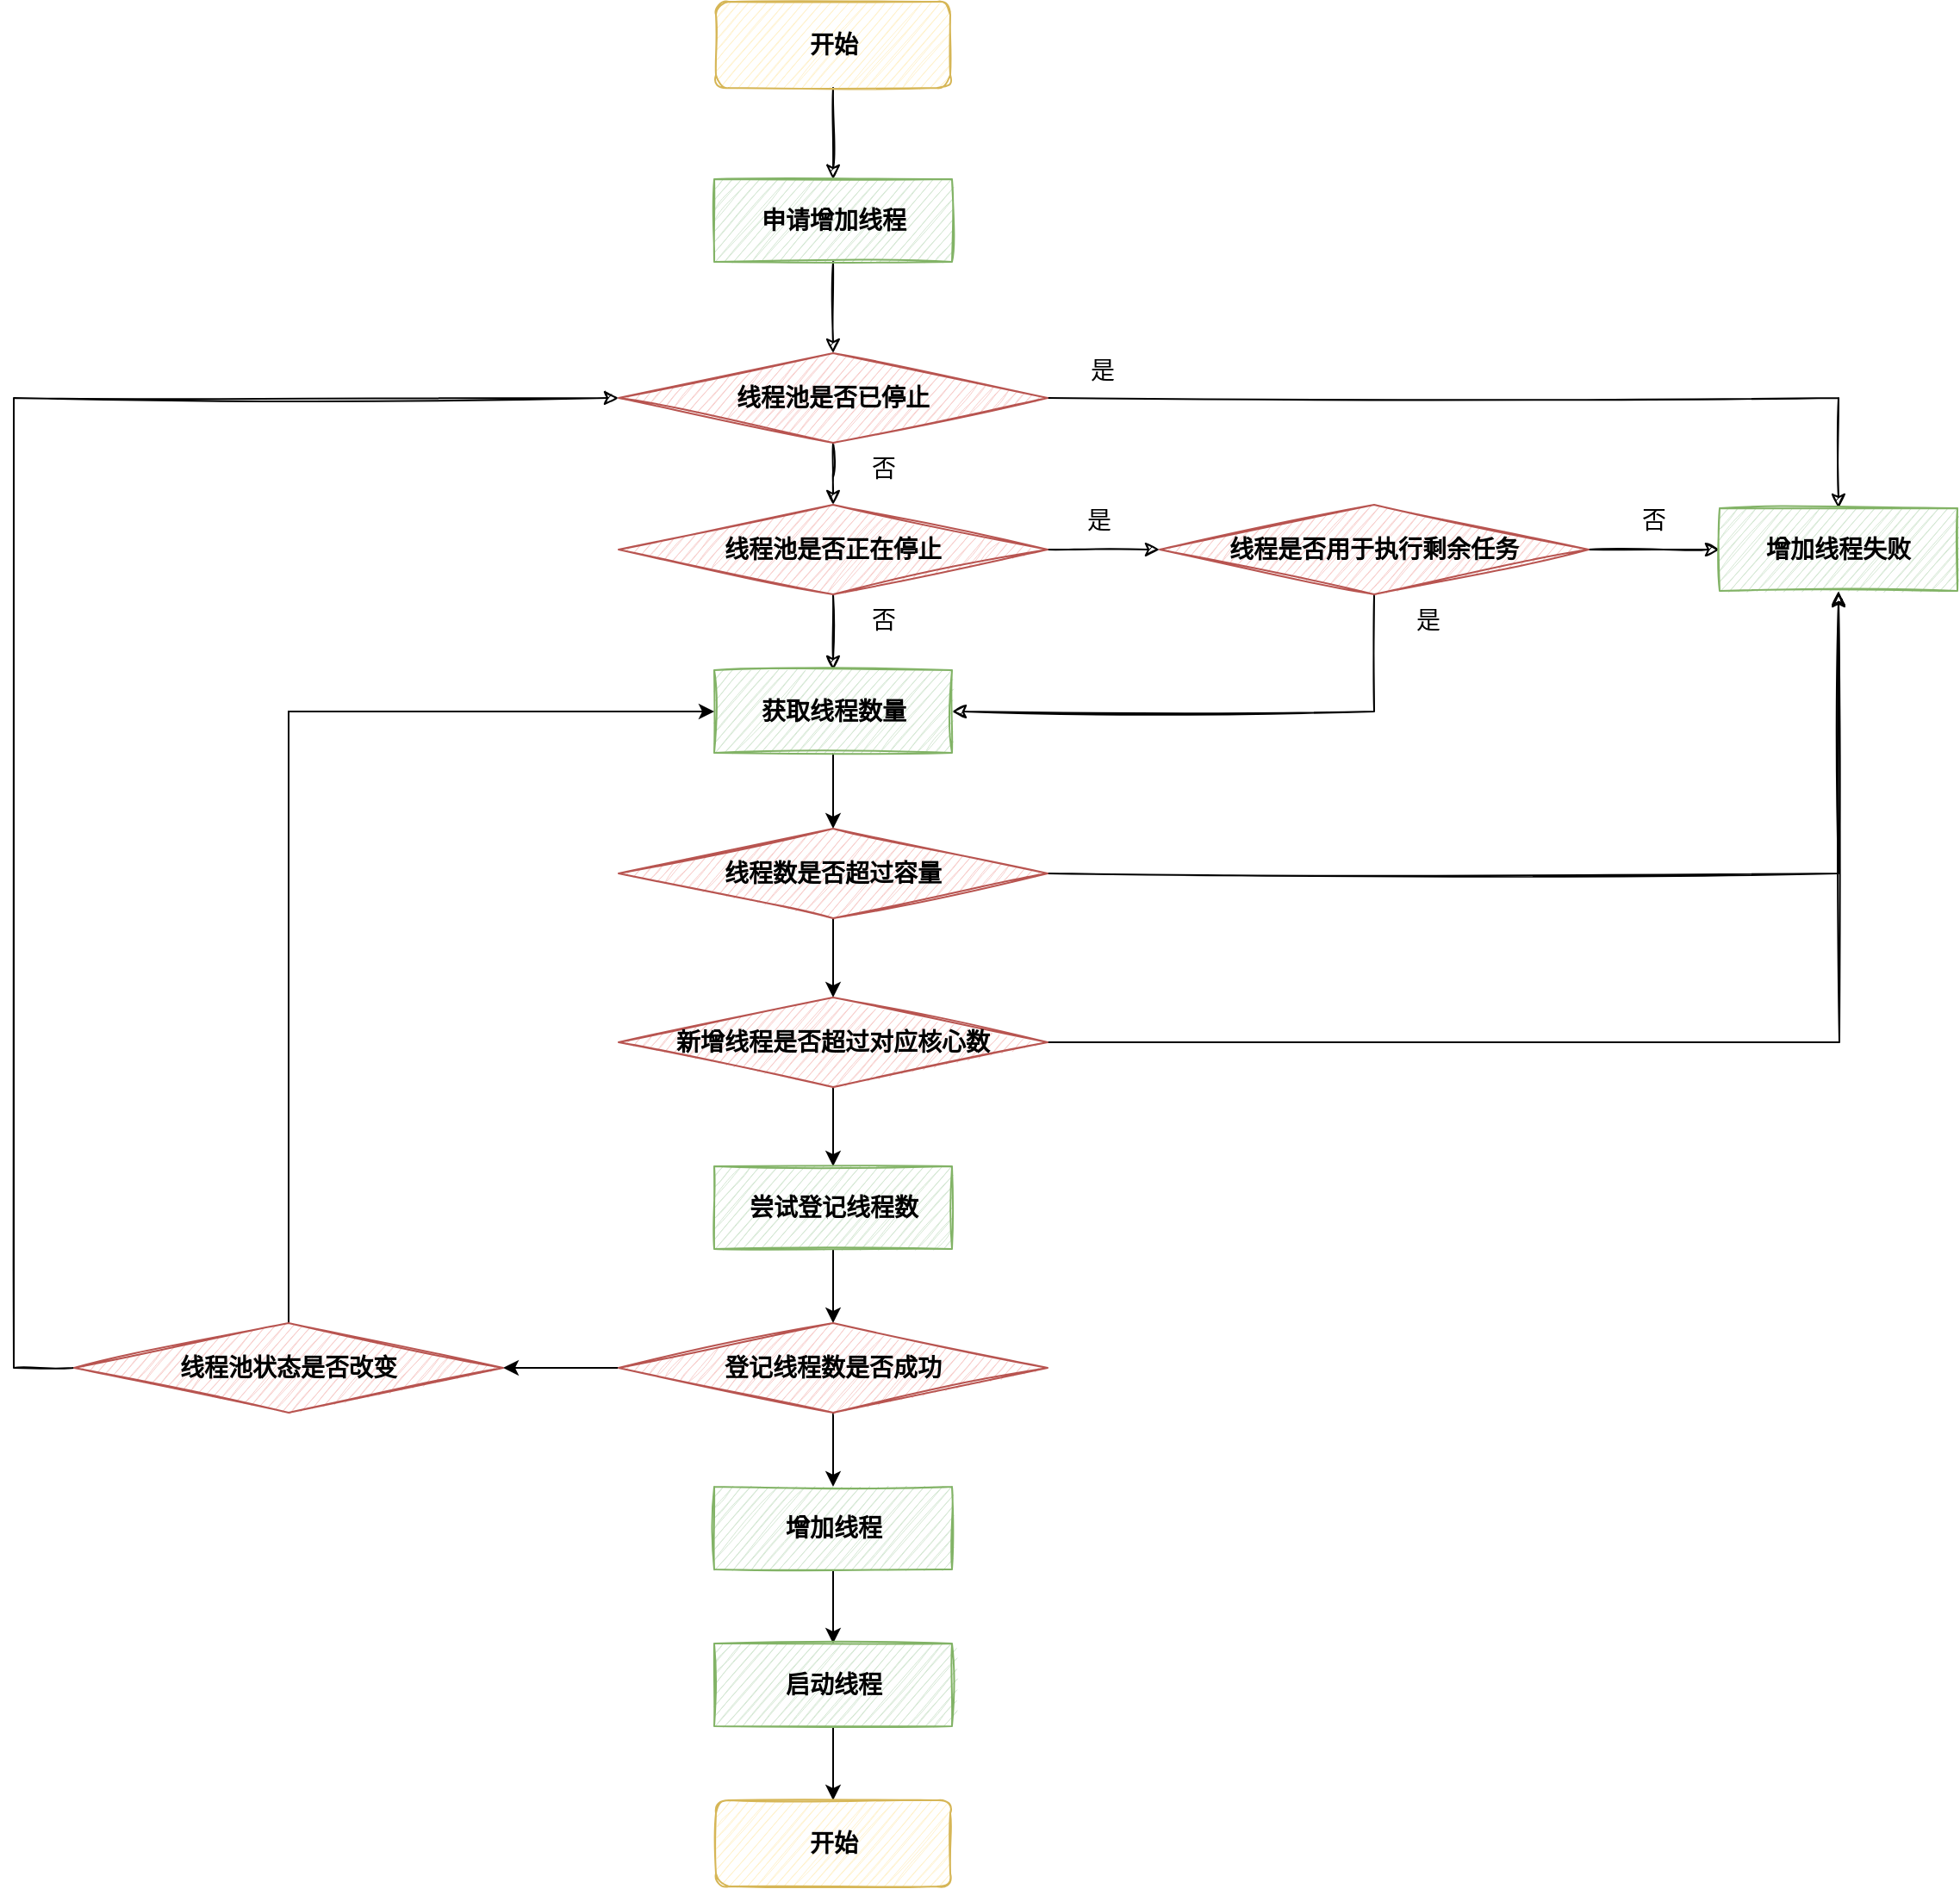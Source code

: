 <mxfile version="16.0.0" type="github">
  <diagram id="bxd2tpNLkaN-XFv4WDwM" name="第 1 页">
    <mxGraphModel dx="1822" dy="762" grid="0" gridSize="10" guides="1" tooltips="1" connect="1" arrows="1" fold="1" page="0" pageScale="1" pageWidth="827" pageHeight="1169" math="0" shadow="0">
      <root>
        <mxCell id="0" />
        <mxCell id="1" parent="0" />
        <mxCell id="Mx3tVR5YGephhx1hdb3c-16" value="" style="edgeStyle=orthogonalEdgeStyle;rounded=0;orthogonalLoop=1;jettySize=auto;html=1;sketch=1;" edge="1" parent="1" source="Mx3tVR5YGephhx1hdb3c-1" target="Mx3tVR5YGephhx1hdb3c-2">
          <mxGeometry relative="1" as="geometry" />
        </mxCell>
        <mxCell id="Mx3tVR5YGephhx1hdb3c-1" value="&lt;font style=&quot;font-size: 14px&quot;&gt;&lt;b&gt;开始&lt;/b&gt;&lt;/font&gt;" style="rounded=1;whiteSpace=wrap;html=1;fillColor=#fff2cc;strokeColor=#d6b656;sketch=1;" vertex="1" parent="1">
          <mxGeometry x="329.5" y="81" width="136" height="50" as="geometry" />
        </mxCell>
        <mxCell id="Mx3tVR5YGephhx1hdb3c-17" value="" style="edgeStyle=orthogonalEdgeStyle;rounded=0;orthogonalLoop=1;jettySize=auto;html=1;sketch=1;" edge="1" parent="1" source="Mx3tVR5YGephhx1hdb3c-2" target="Mx3tVR5YGephhx1hdb3c-3">
          <mxGeometry relative="1" as="geometry" />
        </mxCell>
        <mxCell id="Mx3tVR5YGephhx1hdb3c-2" value="&lt;b&gt;申请增加线程&lt;/b&gt;" style="rounded=0;whiteSpace=wrap;html=1;fontSize=14;fillColor=#d5e8d4;strokeColor=#82b366;sketch=1;" vertex="1" parent="1">
          <mxGeometry x="328.5" y="184" width="138" height="48" as="geometry" />
        </mxCell>
        <mxCell id="Mx3tVR5YGephhx1hdb3c-18" value="" style="edgeStyle=orthogonalEdgeStyle;rounded=0;orthogonalLoop=1;jettySize=auto;html=1;sketch=1;" edge="1" parent="1" source="Mx3tVR5YGephhx1hdb3c-3" target="Mx3tVR5YGephhx1hdb3c-4">
          <mxGeometry relative="1" as="geometry" />
        </mxCell>
        <mxCell id="Mx3tVR5YGephhx1hdb3c-29" style="edgeStyle=orthogonalEdgeStyle;rounded=0;orthogonalLoop=1;jettySize=auto;html=1;entryX=0.5;entryY=0;entryDx=0;entryDy=0;sketch=1;" edge="1" parent="1" source="Mx3tVR5YGephhx1hdb3c-3" target="Mx3tVR5YGephhx1hdb3c-6">
          <mxGeometry relative="1" as="geometry" />
        </mxCell>
        <mxCell id="Mx3tVR5YGephhx1hdb3c-3" value="&lt;b&gt;线程池是否已停止&lt;/b&gt;" style="rhombus;whiteSpace=wrap;html=1;sketch=1;fontSize=14;fillColor=#f8cecc;strokeColor=#b85450;" vertex="1" parent="1">
          <mxGeometry x="273" y="285" width="249" height="52" as="geometry" />
        </mxCell>
        <mxCell id="Mx3tVR5YGephhx1hdb3c-19" value="" style="edgeStyle=orthogonalEdgeStyle;rounded=0;orthogonalLoop=1;jettySize=auto;html=1;sketch=1;" edge="1" parent="1" source="Mx3tVR5YGephhx1hdb3c-4" target="Mx3tVR5YGephhx1hdb3c-7">
          <mxGeometry relative="1" as="geometry" />
        </mxCell>
        <mxCell id="Mx3tVR5YGephhx1hdb3c-27" value="" style="edgeStyle=orthogonalEdgeStyle;rounded=0;orthogonalLoop=1;jettySize=auto;html=1;sketch=1;" edge="1" parent="1" source="Mx3tVR5YGephhx1hdb3c-4" target="Mx3tVR5YGephhx1hdb3c-5">
          <mxGeometry relative="1" as="geometry" />
        </mxCell>
        <mxCell id="Mx3tVR5YGephhx1hdb3c-4" value="&lt;b&gt;线程池是否正在停止&lt;/b&gt;" style="rhombus;whiteSpace=wrap;html=1;sketch=1;fontSize=14;fillColor=#f8cecc;strokeColor=#b85450;" vertex="1" parent="1">
          <mxGeometry x="273" y="373" width="249" height="52" as="geometry" />
        </mxCell>
        <mxCell id="Mx3tVR5YGephhx1hdb3c-28" value="" style="edgeStyle=orthogonalEdgeStyle;rounded=0;orthogonalLoop=1;jettySize=auto;html=1;sketch=1;" edge="1" parent="1" source="Mx3tVR5YGephhx1hdb3c-5" target="Mx3tVR5YGephhx1hdb3c-6">
          <mxGeometry relative="1" as="geometry" />
        </mxCell>
        <mxCell id="Mx3tVR5YGephhx1hdb3c-30" style="edgeStyle=orthogonalEdgeStyle;rounded=0;orthogonalLoop=1;jettySize=auto;html=1;entryX=1;entryY=0.5;entryDx=0;entryDy=0;sketch=1;" edge="1" parent="1" source="Mx3tVR5YGephhx1hdb3c-5" target="Mx3tVR5YGephhx1hdb3c-7">
          <mxGeometry relative="1" as="geometry">
            <Array as="points">
              <mxPoint x="712" y="493" />
            </Array>
          </mxGeometry>
        </mxCell>
        <mxCell id="Mx3tVR5YGephhx1hdb3c-5" value="&lt;b&gt;线程是否用于执行剩余任务&lt;/b&gt;" style="rhombus;whiteSpace=wrap;html=1;sketch=1;fontSize=14;fillColor=#f8cecc;strokeColor=#b85450;" vertex="1" parent="1">
          <mxGeometry x="587" y="373" width="249" height="52" as="geometry" />
        </mxCell>
        <mxCell id="Mx3tVR5YGephhx1hdb3c-6" value="&lt;b&gt;增加线程失败&lt;/b&gt;" style="rounded=0;whiteSpace=wrap;html=1;fontSize=14;fillColor=#d5e8d4;strokeColor=#82b366;sketch=1;" vertex="1" parent="1">
          <mxGeometry x="912" y="375" width="138" height="48" as="geometry" />
        </mxCell>
        <mxCell id="Mx3tVR5YGephhx1hdb3c-20" value="" style="edgeStyle=orthogonalEdgeStyle;rounded=0;orthogonalLoop=1;jettySize=auto;html=1;" edge="1" parent="1" source="Mx3tVR5YGephhx1hdb3c-7" target="Mx3tVR5YGephhx1hdb3c-8">
          <mxGeometry relative="1" as="geometry" />
        </mxCell>
        <mxCell id="Mx3tVR5YGephhx1hdb3c-7" value="&lt;b&gt;获取线程数量&lt;/b&gt;" style="rounded=0;whiteSpace=wrap;html=1;fontSize=14;fillColor=#d5e8d4;strokeColor=#82b366;sketch=1;" vertex="1" parent="1">
          <mxGeometry x="328.5" y="469" width="138" height="48" as="geometry" />
        </mxCell>
        <mxCell id="Mx3tVR5YGephhx1hdb3c-21" value="" style="edgeStyle=orthogonalEdgeStyle;rounded=0;orthogonalLoop=1;jettySize=auto;html=1;" edge="1" parent="1" source="Mx3tVR5YGephhx1hdb3c-8" target="Mx3tVR5YGephhx1hdb3c-9">
          <mxGeometry relative="1" as="geometry" />
        </mxCell>
        <mxCell id="Mx3tVR5YGephhx1hdb3c-31" style="edgeStyle=orthogonalEdgeStyle;rounded=0;orthogonalLoop=1;jettySize=auto;html=1;entryX=0.5;entryY=1;entryDx=0;entryDy=0;sketch=1;" edge="1" parent="1" source="Mx3tVR5YGephhx1hdb3c-8" target="Mx3tVR5YGephhx1hdb3c-6">
          <mxGeometry relative="1" as="geometry" />
        </mxCell>
        <mxCell id="Mx3tVR5YGephhx1hdb3c-8" value="&lt;b&gt;线程数是否超过容量&lt;/b&gt;" style="rhombus;whiteSpace=wrap;html=1;sketch=1;fontSize=14;fillColor=#f8cecc;strokeColor=#b85450;" vertex="1" parent="1">
          <mxGeometry x="273" y="561" width="249" height="52" as="geometry" />
        </mxCell>
        <mxCell id="Mx3tVR5YGephhx1hdb3c-22" value="" style="edgeStyle=orthogonalEdgeStyle;rounded=0;orthogonalLoop=1;jettySize=auto;html=1;" edge="1" parent="1" source="Mx3tVR5YGephhx1hdb3c-9" target="Mx3tVR5YGephhx1hdb3c-10">
          <mxGeometry relative="1" as="geometry" />
        </mxCell>
        <mxCell id="Mx3tVR5YGephhx1hdb3c-32" style="edgeStyle=orthogonalEdgeStyle;rounded=0;orthogonalLoop=1;jettySize=auto;html=1;sketch=1;" edge="1" parent="1" source="Mx3tVR5YGephhx1hdb3c-9">
          <mxGeometry relative="1" as="geometry">
            <mxPoint x="981" y="424" as="targetPoint" />
          </mxGeometry>
        </mxCell>
        <mxCell id="Mx3tVR5YGephhx1hdb3c-9" value="&lt;b&gt;新增线程是否超过对应核心数&lt;/b&gt;" style="rhombus;whiteSpace=wrap;html=1;sketch=1;fontSize=14;fillColor=#f8cecc;strokeColor=#b85450;" vertex="1" parent="1">
          <mxGeometry x="273" y="659" width="249" height="52" as="geometry" />
        </mxCell>
        <mxCell id="Mx3tVR5YGephhx1hdb3c-23" value="" style="edgeStyle=orthogonalEdgeStyle;rounded=0;orthogonalLoop=1;jettySize=auto;html=1;" edge="1" parent="1" source="Mx3tVR5YGephhx1hdb3c-10" target="Mx3tVR5YGephhx1hdb3c-11">
          <mxGeometry relative="1" as="geometry" />
        </mxCell>
        <mxCell id="Mx3tVR5YGephhx1hdb3c-10" value="&lt;b&gt;尝试登记线程数&lt;/b&gt;" style="rounded=0;whiteSpace=wrap;html=1;fontSize=14;fillColor=#d5e8d4;strokeColor=#82b366;sketch=1;" vertex="1" parent="1">
          <mxGeometry x="328.5" y="757" width="138" height="48" as="geometry" />
        </mxCell>
        <mxCell id="Mx3tVR5YGephhx1hdb3c-24" value="" style="edgeStyle=orthogonalEdgeStyle;rounded=0;orthogonalLoop=1;jettySize=auto;html=1;" edge="1" parent="1" source="Mx3tVR5YGephhx1hdb3c-11" target="Mx3tVR5YGephhx1hdb3c-13">
          <mxGeometry relative="1" as="geometry" />
        </mxCell>
        <mxCell id="Mx3tVR5YGephhx1hdb3c-33" value="" style="edgeStyle=orthogonalEdgeStyle;rounded=0;orthogonalLoop=1;jettySize=auto;html=1;" edge="1" parent="1" source="Mx3tVR5YGephhx1hdb3c-11" target="Mx3tVR5YGephhx1hdb3c-12">
          <mxGeometry relative="1" as="geometry" />
        </mxCell>
        <mxCell id="Mx3tVR5YGephhx1hdb3c-11" value="&lt;b&gt;登记线程数是否成功&lt;/b&gt;" style="rhombus;whiteSpace=wrap;html=1;sketch=1;fontSize=14;fillColor=#f8cecc;strokeColor=#b85450;" vertex="1" parent="1">
          <mxGeometry x="273" y="848" width="249" height="52" as="geometry" />
        </mxCell>
        <mxCell id="Mx3tVR5YGephhx1hdb3c-34" style="edgeStyle=orthogonalEdgeStyle;rounded=0;orthogonalLoop=1;jettySize=auto;html=1;entryX=0;entryY=0.5;entryDx=0;entryDy=0;" edge="1" parent="1" source="Mx3tVR5YGephhx1hdb3c-12" target="Mx3tVR5YGephhx1hdb3c-7">
          <mxGeometry relative="1" as="geometry">
            <Array as="points">
              <mxPoint x="82" y="493" />
            </Array>
          </mxGeometry>
        </mxCell>
        <mxCell id="Mx3tVR5YGephhx1hdb3c-35" style="edgeStyle=orthogonalEdgeStyle;rounded=0;orthogonalLoop=1;jettySize=auto;html=1;entryX=0;entryY=0.5;entryDx=0;entryDy=0;sketch=1;" edge="1" parent="1" source="Mx3tVR5YGephhx1hdb3c-12" target="Mx3tVR5YGephhx1hdb3c-3">
          <mxGeometry relative="1" as="geometry">
            <Array as="points">
              <mxPoint x="-78" y="874" />
              <mxPoint x="-78" y="311" />
            </Array>
          </mxGeometry>
        </mxCell>
        <mxCell id="Mx3tVR5YGephhx1hdb3c-12" value="&lt;b&gt;线程池状态是否改变&lt;/b&gt;" style="rhombus;whiteSpace=wrap;html=1;sketch=1;fontSize=14;fillColor=#f8cecc;strokeColor=#b85450;" vertex="1" parent="1">
          <mxGeometry x="-43" y="848" width="249" height="52" as="geometry" />
        </mxCell>
        <mxCell id="Mx3tVR5YGephhx1hdb3c-25" value="" style="edgeStyle=orthogonalEdgeStyle;rounded=0;orthogonalLoop=1;jettySize=auto;html=1;" edge="1" parent="1" source="Mx3tVR5YGephhx1hdb3c-13" target="Mx3tVR5YGephhx1hdb3c-14">
          <mxGeometry relative="1" as="geometry" />
        </mxCell>
        <mxCell id="Mx3tVR5YGephhx1hdb3c-13" value="&lt;b&gt;增加线程&lt;/b&gt;" style="rounded=0;whiteSpace=wrap;html=1;fontSize=14;fillColor=#d5e8d4;strokeColor=#82b366;sketch=1;" vertex="1" parent="1">
          <mxGeometry x="328.5" y="943" width="138" height="48" as="geometry" />
        </mxCell>
        <mxCell id="Mx3tVR5YGephhx1hdb3c-26" value="" style="edgeStyle=orthogonalEdgeStyle;rounded=0;orthogonalLoop=1;jettySize=auto;html=1;" edge="1" parent="1" source="Mx3tVR5YGephhx1hdb3c-14" target="Mx3tVR5YGephhx1hdb3c-15">
          <mxGeometry relative="1" as="geometry" />
        </mxCell>
        <mxCell id="Mx3tVR5YGephhx1hdb3c-14" value="&lt;b&gt;启动线程&lt;/b&gt;" style="rounded=0;whiteSpace=wrap;html=1;fontSize=14;fillColor=#d5e8d4;strokeColor=#82b366;sketch=1;" vertex="1" parent="1">
          <mxGeometry x="328.5" y="1034" width="138" height="48" as="geometry" />
        </mxCell>
        <mxCell id="Mx3tVR5YGephhx1hdb3c-15" value="&lt;font style=&quot;font-size: 14px&quot;&gt;&lt;b&gt;开始&lt;/b&gt;&lt;/font&gt;" style="rounded=1;whiteSpace=wrap;html=1;fillColor=#fff2cc;strokeColor=#d6b656;sketch=1;" vertex="1" parent="1">
          <mxGeometry x="329.5" y="1125" width="136" height="50" as="geometry" />
        </mxCell>
        <mxCell id="Mx3tVR5YGephhx1hdb3c-36" value="是" style="text;html=1;strokeColor=none;fillColor=none;align=center;verticalAlign=middle;whiteSpace=wrap;rounded=0;sketch=1;fontSize=14;" vertex="1" parent="1">
          <mxGeometry x="524" y="280" width="60" height="30" as="geometry" />
        </mxCell>
        <mxCell id="Mx3tVR5YGephhx1hdb3c-37" value="是" style="text;html=1;strokeColor=none;fillColor=none;align=center;verticalAlign=middle;whiteSpace=wrap;rounded=0;sketch=1;fontSize=14;" vertex="1" parent="1">
          <mxGeometry x="522" y="367" width="60" height="30" as="geometry" />
        </mxCell>
        <mxCell id="Mx3tVR5YGephhx1hdb3c-38" value="否" style="text;html=1;strokeColor=none;fillColor=none;align=center;verticalAlign=middle;whiteSpace=wrap;rounded=0;sketch=1;fontSize=14;" vertex="1" parent="1">
          <mxGeometry x="397" y="425" width="60" height="30" as="geometry" />
        </mxCell>
        <mxCell id="Mx3tVR5YGephhx1hdb3c-39" value="否" style="text;html=1;strokeColor=none;fillColor=none;align=center;verticalAlign=middle;whiteSpace=wrap;rounded=0;sketch=1;fontSize=14;" vertex="1" parent="1">
          <mxGeometry x="397" y="337" width="60" height="30" as="geometry" />
        </mxCell>
        <mxCell id="Mx3tVR5YGephhx1hdb3c-40" value="否" style="text;html=1;strokeColor=none;fillColor=none;align=center;verticalAlign=middle;whiteSpace=wrap;rounded=0;sketch=1;fontSize=14;" vertex="1" parent="1">
          <mxGeometry x="844" y="367" width="60" height="30" as="geometry" />
        </mxCell>
        <mxCell id="Mx3tVR5YGephhx1hdb3c-41" value="是" style="text;html=1;strokeColor=none;fillColor=none;align=center;verticalAlign=middle;whiteSpace=wrap;rounded=0;sketch=1;fontSize=14;" vertex="1" parent="1">
          <mxGeometry x="713" y="425" width="60" height="30" as="geometry" />
        </mxCell>
      </root>
    </mxGraphModel>
  </diagram>
</mxfile>
